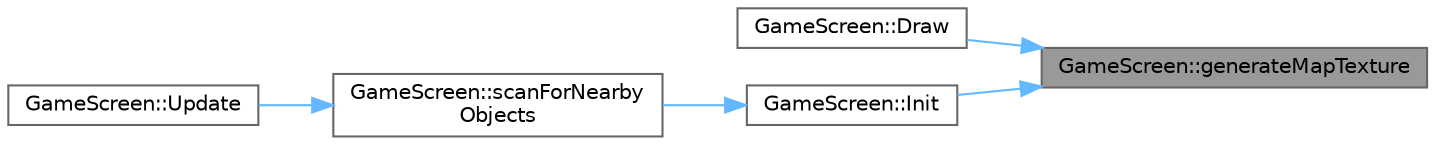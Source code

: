 digraph "GameScreen::generateMapTexture"
{
 // LATEX_PDF_SIZE
  bgcolor="transparent";
  edge [fontname=Helvetica,fontsize=10,labelfontname=Helvetica,labelfontsize=10];
  node [fontname=Helvetica,fontsize=10,shape=box,height=0.2,width=0.4];
  rankdir="RL";
  Node1 [id="Node000001",label="GameScreen::generateMapTexture",height=0.2,width=0.4,color="gray40", fillcolor="grey60", style="filled", fontcolor="black",tooltip="Generates the texture for the map."];
  Node1 -> Node2 [id="edge5_Node000001_Node000002",dir="back",color="steelblue1",style="solid",tooltip=" "];
  Node2 [id="Node000002",label="GameScreen::Draw",height=0.2,width=0.4,color="grey40", fillcolor="white", style="filled",URL="$class_game_screen.html#a0b9d36c78d9cb37b7af9983eee99d458",tooltip="Draws the game screen."];
  Node1 -> Node3 [id="edge6_Node000001_Node000003",dir="back",color="steelblue1",style="solid",tooltip=" "];
  Node3 [id="Node000003",label="GameScreen::Init",height=0.2,width=0.4,color="grey40", fillcolor="white", style="filled",URL="$class_game_screen.html#a550dcdadec1a5757fea41af94d3e27b3",tooltip="Initializes the game screen."];
  Node3 -> Node4 [id="edge7_Node000003_Node000004",dir="back",color="steelblue1",style="solid",tooltip=" "];
  Node4 [id="Node000004",label="GameScreen::scanForNearby\lObjects",height=0.2,width=0.4,color="grey40", fillcolor="white", style="filled",URL="$class_game_screen.html#aed3dd7f89b155ec7ecae084518336696",tooltip="Scans for nearby objects in the current map."];
  Node4 -> Node5 [id="edge8_Node000004_Node000005",dir="back",color="steelblue1",style="solid",tooltip=" "];
  Node5 [id="Node000005",label="GameScreen::Update",height=0.2,width=0.4,color="grey40", fillcolor="white", style="filled",URL="$class_game_screen.html#ae73ca8179f16069b52a8aca7254990b6",tooltip="Updates the game screen."];
}
